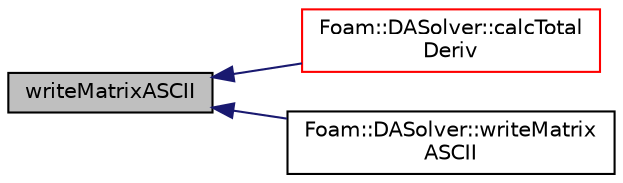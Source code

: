 digraph "writeMatrixASCII"
{
  bgcolor="transparent";
  edge [fontname="Helvetica",fontsize="10",labelfontname="Helvetica",labelfontsize="10"];
  node [fontname="Helvetica",fontsize="10",shape=record];
  rankdir="LR";
  Node72 [label="writeMatrixASCII",height=0.2,width=0.4,color="black", fillcolor="grey75", style="filled", fontcolor="black"];
  Node72 -> Node73 [dir="back",color="midnightblue",fontsize="10",style="solid",fontname="Helvetica"];
  Node73 [label="Foam::DASolver::calcTotal\lDeriv",height=0.2,width=0.4,color="red",URL="$classFoam_1_1DASolver.html#ae61bd69b450c4e79a7eb089751e0ecde",tooltip="compute the total derivatives "];
  Node72 -> Node75 [dir="back",color="midnightblue",fontsize="10",style="solid",fontname="Helvetica"];
  Node75 [label="Foam::DASolver::writeMatrix\lASCII",height=0.2,width=0.4,color="black",URL="$classFoam_1_1DASolver.html#afe8436d0e95573cab18a9c7aa2c08e1a",tooltip="write the matrix in ASCII format "];
}
